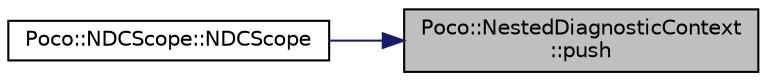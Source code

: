 digraph "Poco::NestedDiagnosticContext::push"
{
 // LATEX_PDF_SIZE
  edge [fontname="Helvetica",fontsize="10",labelfontname="Helvetica",labelfontsize="10"];
  node [fontname="Helvetica",fontsize="10",shape=record];
  rankdir="RL";
  Node1 [label="Poco::NestedDiagnosticContext\l::push",height=0.2,width=0.4,color="black", fillcolor="grey75", style="filled", fontcolor="black",tooltip="Assignment operator."];
  Node1 -> Node2 [dir="back",color="midnightblue",fontsize="10",style="solid"];
  Node2 [label="Poco::NDCScope::NDCScope",height=0.2,width=0.4,color="black", fillcolor="white", style="filled",URL="$classPoco_1_1NDCScope.html#aa0ebf6e018ebdbcd33785ea8df6fa463",tooltip=" "];
}
